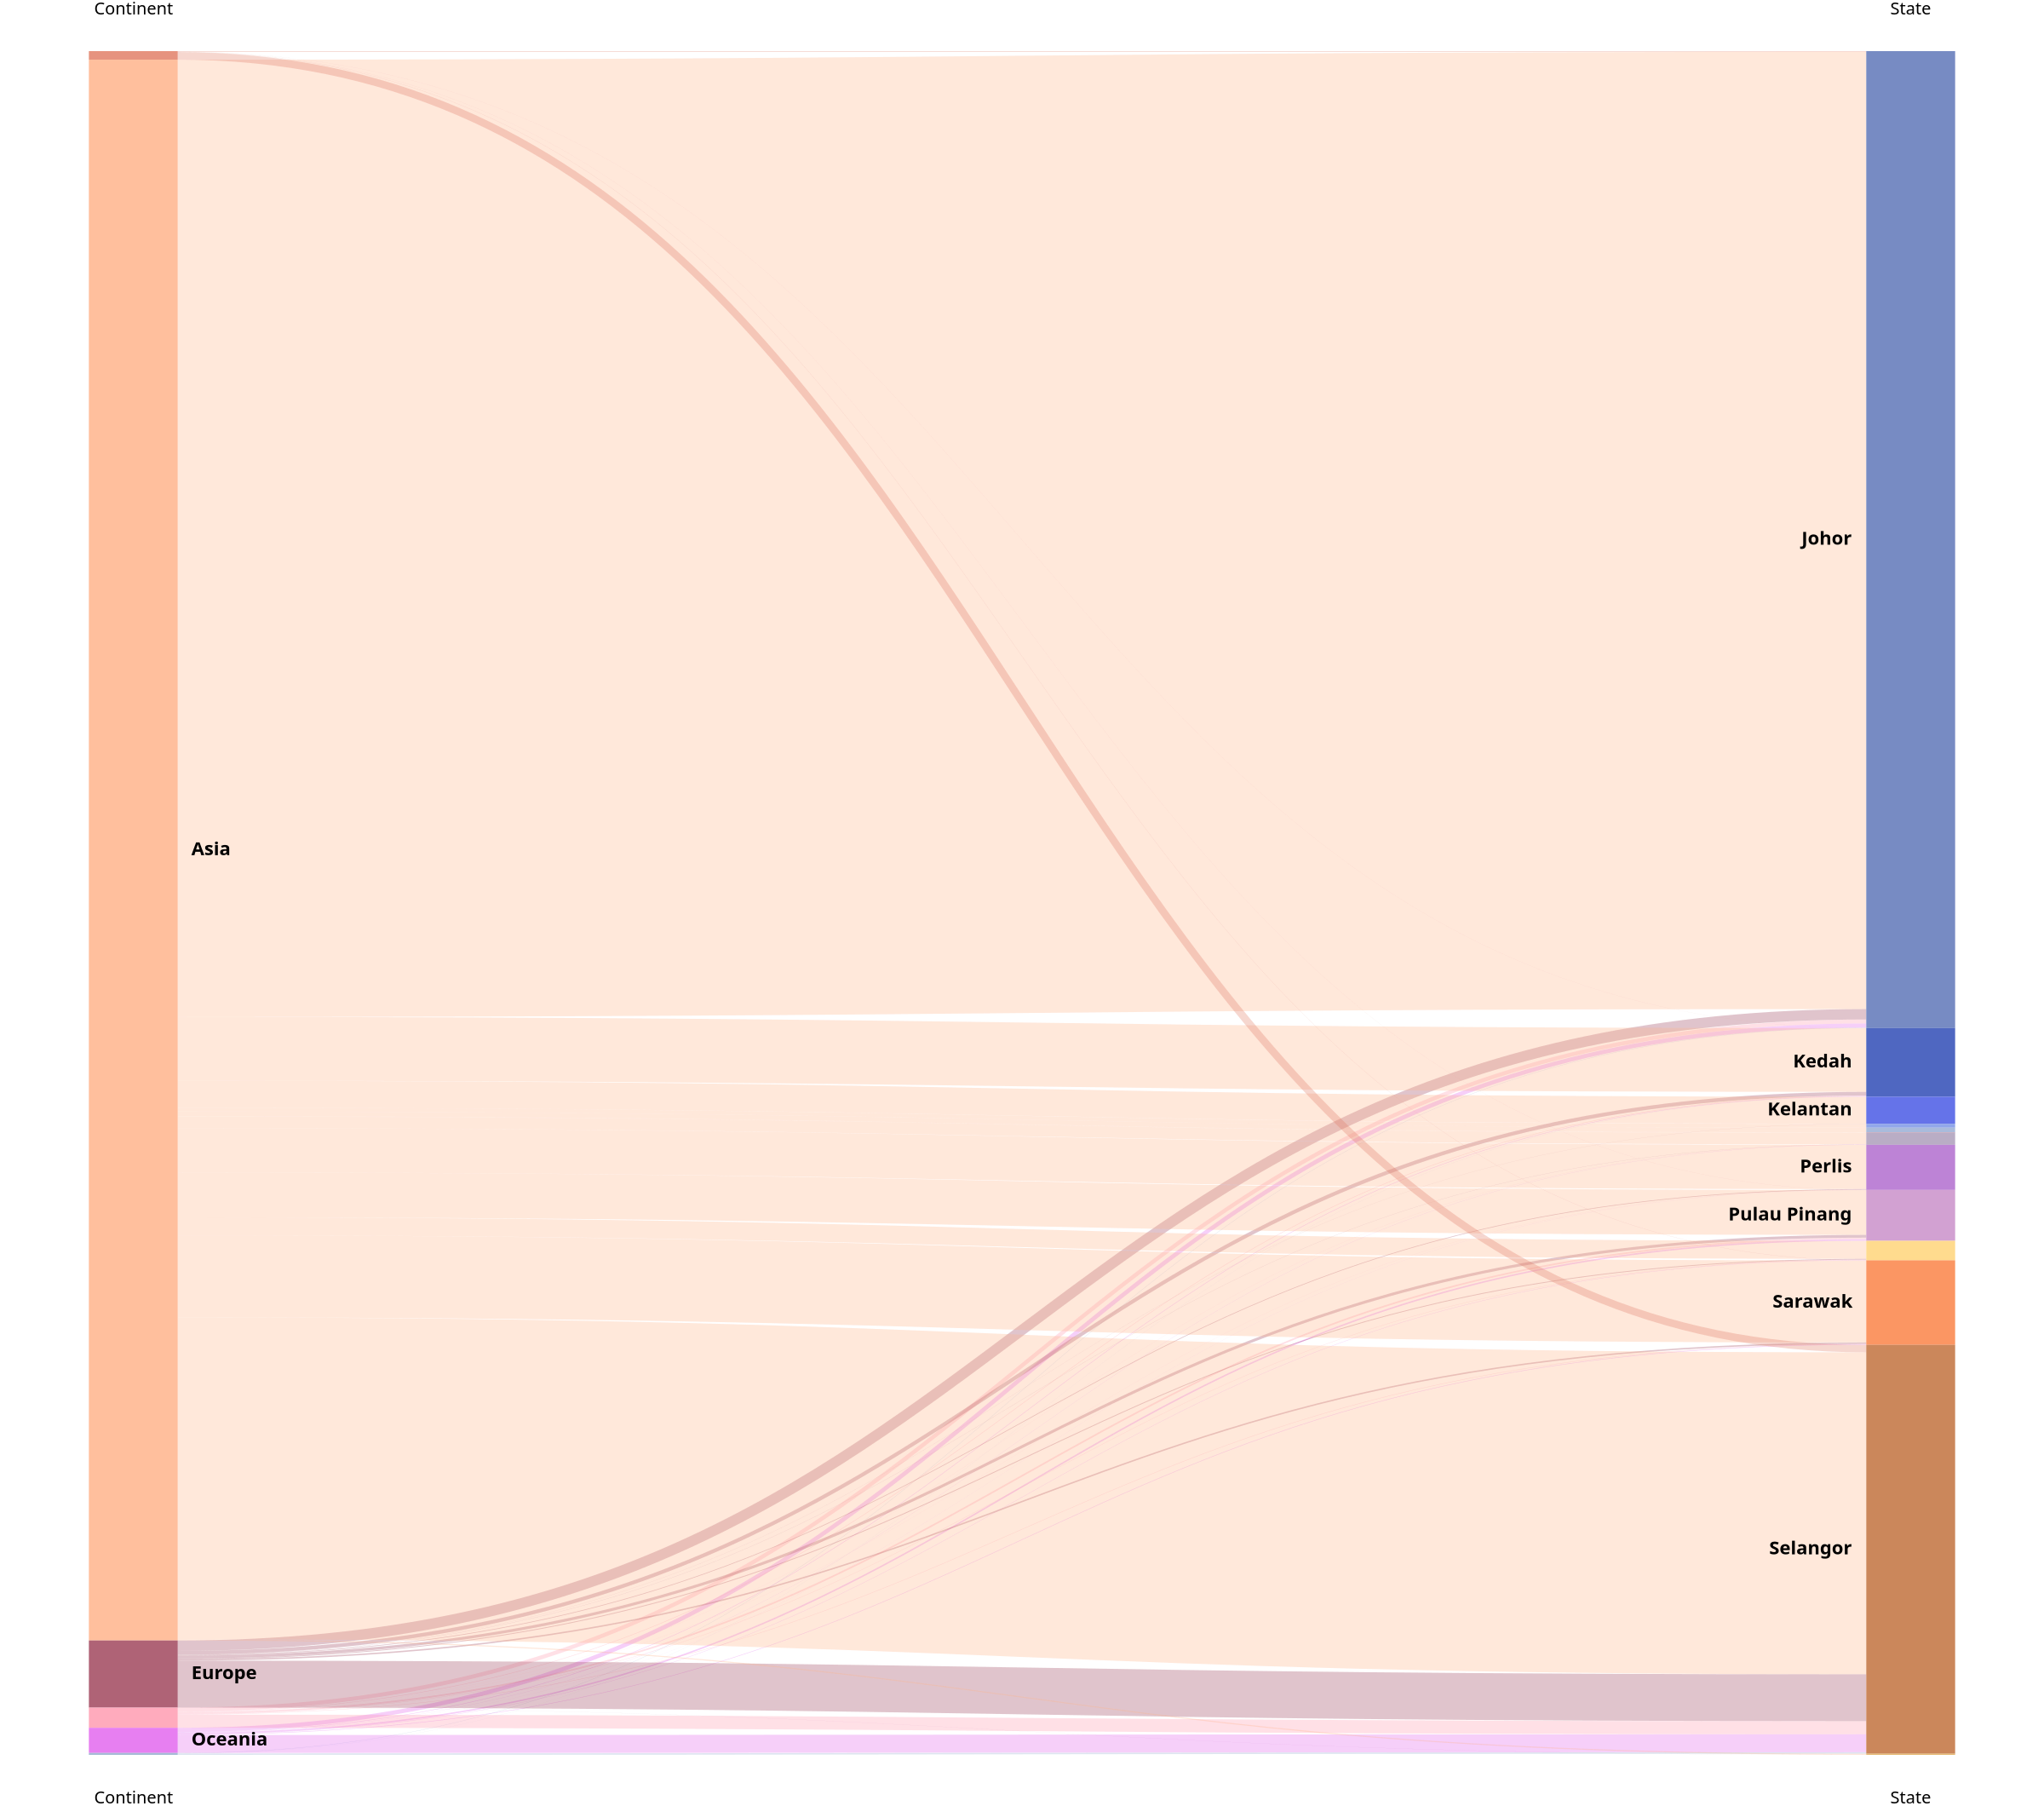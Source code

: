 {
    "$schema": "https://vega.github.io/schema/vega/v3.0.json",
    "height": 1000,
    "width": 1200,
    "data": [
      {
        "name": "rawData",
        "values" : [{
          "Continent" : "Africa",
          "State" : "Johor",
          "total_arrivals" : 21884
        },{
          "Continent" : "Antarctica",
          "State" : "Johor",
          "total_arrivals" : 2
        }, {
          "Continent" : "Asia",
          "State" : "Johor",
          "total_arrivals" : 29380526
        },{
          "Continent" : "Europe",
          "State" : "Johor",
          "total_arrivals" : 319673
        }, {
          "Continent" : "North America",
          "State" : "Johor",
          "total_arrivals" : 122783
        },{
          "Continent" : "Oceania",
          "State" : "Johor",
          "total_arrivals" : 128338
        },
        {
          "Continent" : "South America",
          "State" : "Johor",
          "total_arrivals" : 9942
        },{
          "Continent" : "Africa",
          "State" : "Kedah",
          "total_arrivals" : 2027
        }, {
          "Continent" : "Asia",
          "State" : "Kedah",
          "total_arrivals" : 1958000
        }, {
          "Continent" : "Europe",
          "State" : "Kedah",
          "total_arrivals" : 115016
        },{
          "Continent" : "North America",
          "State" : "Kedah",
          "total_arrivals" : 15306
        },{
          "Continent" : "Oceania",
          "State" : "Kedah",
          "total_arrivals" : 14761
        },{
          "Continent" : "South America",
          "State" : "Kedah",
          "total_arrivals" : 3159
        },
        {
          "Continent" : "Africa",
          "State" : "Kelantan",
          "total_arrivals" : 160
        },{
          "Continent" : "Asia",
          "State" : "Kelantan",
          "total_arrivals" : 829381
        },{
          "Continent" : "Europe",
          "State" : "Kelantan",
          "total_arrivals" : 3460
        },{
          "Continent" : "North America",
          "State" : "Kelantan",
          "total_arrivals" : 416
        },{
          "Continent" : "Oceania",
          "State" : "Kelantan",
          "total_arrivals" : 246
        },{
          "Continent" : "South America",
          "State" : "Kelantan",
          "total_arrivals" : 85
        },{
            "Continent" : "Africa",
            "State" : "Melaka",
            "total_arrivals" : 23
          },{
            "Continent" : "Asia",
            "State" : "Melaka",
            "total_arrivals" : 116081
          },{
            "Continent" : "Europe",
            "State" : "Melaka",
            "total_arrivals" : 380
          },{
            "Continent" : "North America",
            "State" : "Melaka",
            "total_arrivals" : 86
          },{
            "Continent" : "Oceania",
            "State" : "Melaka",
            "total_arrivals" : 77
          },{
            "Continent" : "South America",
            "State" : "Melaka",
            "total_arrivals" : 24
          },{
            "Continent" : "Asia",
            "State" : "Negeri Sembilan",
            "total_arrivals" : 144028
          },{
            "Continent" : "Europe",
            "State" : "Negeri Sembilan",
            "total_arrivals" : 136
          },{
            "Continent" : "North America",
            "State" : "Negeri Sembilan",
            "total_arrivals" : 7
          },{
            "Continent" : "Oceania",
            "State" : "Negeri Sembilan",
            "total_arrivals" : 22
          },{
            "Continent" : "Africa",
            "State" : "Pahang",
            "total_arrivals" : 27
          },{
            "Continent" : "Asia",
            "State" : "Pahang",
            "total_arrivals" : 10753
          },{
            "Continent" : "Europe",
            "State" : "Pahang",
            "total_arrivals" : 1139
          },{
            "Continent" : "North America",
            "State" : "Pahang",
            "total_arrivals" : 247
          },{
            "Continent" : "Oceania",
            "State" : "Pahang",
            "total_arrivals" : 430
          },{
            "Continent" : "South America",
            "State" : "Pahang",
            "total_arrivals" : 15
          },{
            "Continent" : "Africa",
            "State" : "Perak",
            "total_arrivals" : 114
          },{
            "Continent" : "Asia",
            "State" : "Perak",
            "total_arrivals" : 355007
          },{
            "Continent" : "Europe",
            "State" : "Perak",
            "total_arrivals" : 4944
          },{
            "Continent" : "North America",
            "State" : "Perak",
            "total_arrivals" : 3434
          },{
            "Continent" : "Oceania",
            "State" : "Perak",
            "total_arrivals" : 5033
          },{
            "Continent" : "South America",
            "State" : "Perak",
            "total_arrivals" : 107
          },{
            "Continent" : "Africa",
            "State" : "Perlis",
            "total_arrivals" : 465
          },{
            "Continent" : "Asia",
            "State" : "Perlis",
            "total_arrivals" : 1359369
          },{
            "Continent" : "Europe",
            "State" : "Perlis",
            "total_arrivals" : 20232
          },{
            "Continent" : "North America",
            "State" : "Perlis",
            "total_arrivals" : 3087
          },{
            "Continent" : "Oceania",
            "State" : "Perlis",
            "total_arrivals" : 2052
          },{
            "Continent" : "South America",
            "State" : "Perlis",
            "total_arrivals" : 410
          },{
            "Continent" : "Africa",
            "State" : "Pulau Pinang",
            "total_arrivals" : 2245
          },{
            "Continent" : "Asia",
            "State" : "Pulau Pinang",
            "total_arrivals" : 1377758
          },{
            "Continent" : "Europe",
            "State" : "Pulau Pinang",
            "total_arrivals" : 85636
          },{
            "Continent" : "North America",
            "State" : "Pulau Pinang",
            "total_arrivals" : 49865
          },{
            "Continent" : "Oceania",
            "State" : "Pulau Pinang",
            "total_arrivals" : 44443
          },{
            "Continent" : "South America",
            "State" : "Pulau Pinang",
            "total_arrivals" : 1075
          },{
            "Continent" : "Africa",
            "State" : "Sabah",
            "total_arrivals" : 730
          },{
            "Continent" : "Antarctica",
            "State" : "Sabah",
            "total_arrivals" : 1
          },{
            "Continent" : "Asia",
            "State" : "Sabah",
            "total_arrivals" : 553344
          },{
            "Continent" : "Europe",
            "State" : "Sabah",
            "total_arrivals" : 25131
          },{
            "Continent" : "North America",
            "State" : "Sabah",
            "total_arrivals" : 9800
          },{
            "Continent" : "Oceania",
            "State" : "Sabah",
            "total_arrivals" : 9436
          },{
            "Continent" : "South America",
            "State" : "Sabah",
            "total_arrivals" : 401
          },{
            "Continent" : "Africa",
            "State" : "Sarawak",
            "total_arrivals" : 4785
          },{
            "Continent" : "Asia",
            "State" : "Sarawak",
            "total_arrivals" : 2517657
          },{
            "Continent" : "Europe",
            "State" : "Sarawak",
            "total_arrivals" : 43583
          },{
            "Continent" : "North America",
            "State" : "Sarawak",
            "total_arrivals" : 12641
          },{
            "Continent" : "Oceania",
            "State" : "Sarawak",
            "total_arrivals" : 15188
          },{
            "Continent" : "South America",
            "State" : "Sarawak",
            "total_arrivals" : 440
          },{
            "Continent" : "Africa",
            "State" : "Selangor",
            "total_arrivals" : 230339
          },{
            "Continent" : "Antarctica",
            "State" : "Selangor",
            "total_arrivals" : 11
          },{
            "Continent" : "Asia",
            "State" : "Selangor",
            "total_arrivals" : 9882295

          },{
            "Continent" : "Europe",
            "State" : "Selangor",
            "total_arrivals" : 1437933
          },{
            "Continent" : "North America",
            "State" : "Selangor",
            "total_arrivals" : 403152
          },{
            "Continent" : "Oceania",
            "State" : "Selangor",
            "total_arrivals" : 550515
          },{
            "Continent" : "South America",
            "State" : "Selangor",
            "total_arrivals" : 44650
          },{
            "Continent" : "Africa",
            "State" : "Terengganu",
            "total_arrivals" : 5
          },{
            "Continent" : "Asia",
            "State" : "Terengganu",
            "total_arrivals" : 131

          },{
            "Continent" : "Europe",
            "State" : "Terengganu",
            "total_arrivals" : 25
          },{
            "Continent" : "North America",
            "State" : "Terengganu",
            "total_arrivals" : 9
          },{
            "Continent" : "Oceania",
            "State" : "Terengganu",
            "total_arrivals" : 11
          },{
            "Continent" : "Africa",
            "State" : "W.P. Labuan",
            "total_arrivals" : 130
          },{
            "Continent" : "Asia",
            "State" : "W.P. Labuan",
            "total_arrivals" : 33697
          },{
            "Continent" : "Europe",
            "State" : "W.P. Labuan",
            "total_arrivals" : 1926
          },{
            "Continent" : "North America",
            "State" : "W.P. Labuan",
            "total_arrivals" : 290
          },{
            "Continent" : "Oceania",
            "State" : "W.P. Labuan",
            "total_arrivals" : 282
          },{
            "Continent" : "South America",
            "State" : "W.P. Labuan",
            "total_arrivals" : 18
          }
       ],
      "transform": [
        {
          "type": "formula",
          "expr": "datum['Continent']",
          "as": "stk1"
        },
        {
          "type": "formula",
          "expr": "datum.State",
          "as": "stk2"
        },
        {
          "type": "formula",
          "expr": "datum.total_arrivals",
          "as": "size"
        }
      ]
    },
    {
      "name": "nodes",
      "source": "rawData",
      "transform": [
        {
          "type": "filter",
          "expr": "!groupSelector || groupSelector.stk1 == datum.stk1 || groupSelector.stk2 == datum.stk2"
        },
        {
          "type": "formula",
          "expr": "datum.stk1+datum.stk2",
          "as": "key"
        },
        {
          "type": "fold",
          "fields": [
            "stk1",
            "stk2"
          ],
          "as": [
            "stack",
            "grpId"
          ]
        },
        {
          "type": "formula",
          "expr": "datum.stack == 'stk1' ? datum.stk1+' '+datum.stk2 : datum.stk2+' '+datum.stk1",
          "as": "sortField"
        },
        {
          "type": "stack",
          "groupby": [
            "stack"
          ],
          "sort": {
            "field": "sortField",
            "order": "descending"
          },
          "field": "size"
        },
        {
          "type": "formula",
          "expr": "(datum.y0+datum.y1)/2",
          "as": "yc"
        }
      ]
    },
    {
      "name": "groups",
      "source": "nodes",
      "transform": [
        {
          "type": "aggregate",
          "groupby": [
            "stack",
            "grpId"
          ],
          "fields": [
            "size"
          ],
          "ops": [
            "sum"
          ],
          "as": [
            "total"
          ]
        },
        {
          "type": "stack",
          "groupby": [
            "stack"
          ],
          "sort": {
            "field": "grpId",
            "order": "descending"
          },
          "field": "total"
        },
        {
          "type": "formula",
          "expr": "scale('y', datum.y0)",
          "as": "scaledY0"
        },
        {
          "type": "formula",
          "expr": "scale('y', datum.y1)",
          "as": "scaledY1"
        },
        {
          "type": "formula",
          "expr": "datum.stack == 'stk1'",
          "as": "rightLabel"
        },
        {
          "type": "formula",
          "expr": "datum.total/domain('y')[1]",
          "as": "percentage"
        }
      ]
    },
    {
      "name": "destinationNodes",
      "source": "nodes",
      "transform": [
        {
          "type": "filter",
          "expr": "datum.stack == 'stk2'"
        }
      ]
    },
    {
      "name": "edges",
      "source": "nodes",
      "transform": [
        {
          "type": "filter",
          "expr": "datum.stack == 'stk1'"
        },
        {
          "type": "lookup",
          "from": "destinationNodes",
          "key": "key",
          "fields": [
            "key"
          ],
          "as": [
            "target"
          ]
        },
        {
          "type": "linkpath",
          "orient": "horizontal",
          "shape": "diagonal",
          "sourceY": {
            "expr": "scale('y', datum.yc)"
          },
          "sourceX": {
            "expr": "scale('x', 'stk1') + bandwidth('x')"
          },
          "targetY": {
            "expr": "scale('y', datum.target.yc)"
          },
          "targetX": {
            "expr": "scale('x', 'stk2')"
          }
        },
        {
          "type": "formula",
          "expr": "range('y')[0]-scale('y', datum.size)",
          "as": "strokeWidth"
        },
        {
          "type": "formula",
          "expr": "datum.size/domain('y')[1]",
          "as": "percentage"
        }
      ]
    }
  ],
  "scales": [
    {
      "name": "x",
      "type": "band",
      "range": "width",
      "domain": [
        "stk1",
        "stk2"
      ],
      "paddingOuter": 0.05,
      "paddingInner": 0.95
    },
    {
      "name": "y",
      "type": "linear",
      "range": "height",
      "domain": {
        "data": "nodes",
        "field": "y1"
      }
    },
    {
      "name": "color",
      "type": "ordinal",
      "range":["#90AACB", "#FF96AD", "#9C3D54", "#DF7861", "#FFB085", "#E15FED", "#005A8D", 
               "#556FB5","#2541B2", "#3F52E3", "#7692E4" ,"#93ABD3", 
                "#B7657B","#A799B7", "#AC66CC", "#C689C6", "#FFD372", 
                "#fa7c3d", "#bf6934", "#af8672", "#deab53"],
      "domain": ["South America", "North America", "Europe", "Africa", "Asia","Oceania", "Antarctica",
                  "Johor", "Kedah","Kelantan", "Melaka", "Negeri Sembilan",
                  "Pahang", "Perak", "Perlis", "Pulau Pinang", "Sabah",
                  "Sarawak", "Selangor", "Terengganu", "W.P. Labuan"]

    },
    {
      "name": "stackNames",
      "type": "ordinal",
      "range": [
        "Continent",
        "State"
      ],
      "domain": [
        "stk1",
        "stk2"
      ]
    }
  ],
  "axes": [
    {
      "orient": "bottom",
      "scale": "x",
      "domain" : false,
      "ticks" : false,
      "labelPadding" : 20,
      "encode": {
        "labels": {
          "update": {
            "text": {
              "scale": "stackNames",
              "field": "value",
              "fontWeight" : "bold",
              "fontSize" : 14
            }
          }
        }
      }
    },
    {
      "orient": "top",
      "scale": "x",
      "domain" : false,
      "ticks" : false,
      "labelPadding" : 20,
      "encode": {
        "labels": {
          "update": {
            "text": {
              "scale": "stackNames",
              "field": "value",
              "fontWeight" : "bold",
              "fontSize" : 14
            }
          }
        }
      }
    },
    {
      "orient": "left",
      "scale": "y",
      "labels" : false,
      "domain" : false,
      "ticks" : false
    }
  ],
  "marks": [
    {
      "type": "path",
      "name": "edgeMark",
      "from": {
        "data": "edges"
      },
      "clip": true,
      "encode": {
        "update": {
          "stroke": [
            {
              "test": "groupSelector && groupSelector.stack=='stk1'",
              "scale": "color",
              "field": "stk2"
            },
            {
              "scale":"color", "field":"stk1"
            }
          ],
          "strokeWidth": {
            "field": "strokeWidth"
          },
          "path": {
            "field": "path"
          },
          "strokeOpacity": {
            "signal": "!groupSelector && (groupHover.stk1 == datum.stk1 || groupHover.stk2 == datum.stk2) ? 0.9 : 0.3"
          },
          "zindex": {
            "signal": "!groupSelector && (groupHover.stk1 == datum.stk1 || groupHover.stk2 == datum.stk2) ? 1 : 0"
          },
          "tooltip": {
            "signal": "{\"Tourist from Continent\": datum.stk1, \"State\": datum.stk2, \"Total Arrivals\":format(datum.size, ',.0f')}"
          }
        },
        "hover": {
          "strokeOpacity": {
            "value": 1
          }
        }
      }
    },
    {
      "type": "rect",
      "name": "groupMark",
      "from": {
        "data": "groups"
      },
      "encode": {
        "enter": {
          "fill": {
            "scale": "color", 
            "field" : "grpId"
          },
          "width": {
            "scale": "x",
            "band": 1
          }
        },
        "update": {
          "x": {
            "scale": "x",
            "field": "stack"
          },
          "y": {
            "field": "scaledY0"
          },
          "y2": {
            "field": "scaledY1"
          },
          "fillOpacity": {
            "value": 0.8
          },
          "tooltip": {
            "signal": "datum.grpId + ' has ' + format(datum.total, ',.0f') + ' total tourist arrivals.'"
          }
        },
        "hover": {
          "fillOpacity": {
            "value": 1
          }
        }
      }
    },
    {
      "type": "text",
      "from": {
        "data": "groups"
      },
      "interactive": false,
      "encode": {
        "update": {
          "x": {
            "signal": "scale('x', datum.stack) + (datum.rightLabel ? bandwidth('x') + 8 : -8)"
          },
          "yc": {
            "signal": "(datum.scaledY0 + datum.scaledY1)/2"
          },
          "align": {
            "signal": "datum.rightLabel ? 'left' : 'right'"
          },
          "baseline": {
            "value": "middle"
          },
          "fontWeight": {
            "value": "bold"
          },
          "text": {
            "signal": "abs(datum.scaledY0-datum.scaledY1) > 13 ? datum.grpId : ''"
          }
        }
      }
    },
    {
      "type": "group",
      "data": [
        {
          "name": "dataForShowAll",
          "values": [
            {}
          ],
          "transform": [
            {
              "type": "filter",
              "expr": "groupSelector"
            }
          ]
        }
      ],
      "encode": {
        "enter": {
          "xc": {
            "signal": "width/2"
          },
          "y": {
            "value": 30
          },
          "width": {
            "value": 80
          },
          "height": {
            "value": 30
          }
        }
      },
      "marks": [
        {
          "type": "group",
          "name": "groupReset",
          "from": {
            "data": "dataForShowAll"
          },
          "encode": {
            "enter": {
              "cornerRadius": {
                "value": 6
              },
              "fill": {
                "value": "#f5f5f5"
              },
              "stroke": {
                "value": "#c1c1c1"
              },
              "strokeWidth": {
                "value": 2
              },
              "height": {
                "field": {
                  "group": "height"
                }
              },
              "width": {
                "field": {
                  "group": "width"
                }
              }
            },
            "update": {
              "opacity": {
                "value": 1
              }
            },
            "hover": {
              "opacity": {
                "value": 0.7
              }
            }
          },
          "marks": [
            {
              "type": "text",
              "interactive": false,
              "encode": {
                "enter": {
                  "xc": {
                    "field": {
                      "group": "width"
                    },
                    "mult": 0.5
                  },
                  "yc": {
                    "field": {
                      "group": "height"
                    },
                    "mult": 0.5,
                    "offset": 2
                  },
                  "align": {
                    "value": "center"
                  },
                  "baseline": {
                    "value": "middle"
                  },
                  "fontWeight": {
                    "value": "bold"
                  },
                  "text": {
                    "value": "Show All"
                  }
                }
              }
            }
          ]
        }
      ]
    }
  ],
  "signals": [
    {
      "name": "groupHover",
      "value": {},
      "on": [
        {
          "events": "@groupMark:mouseover",
          "update": "{stk1:datum.stack=='stk1' && datum.grpId, stk2:datum.stack=='stk2' && datum.grpId}"
        },
        {
          "events": "mouseout",
          "update": "{}"
        }
      ]
    },
    {
      "name": "groupSelector",
      "value": false,
      "on": [
        {
          "events": "@groupMark:click!",
          "update": "{stack:datum.stack, stk1:datum.stack=='stk1' && datum.grpId, stk2:datum.stack=='stk2' && datum.grpId}"
        },
    
        {
          "events": [
            {
              "type": "click",
              "markname": "groupReset"
            },
            {
              "type": "dblclick"
            }
          ],
          "update": "false"
        }
      ]
    }
  ],
  "config": {"view": {"stroke": null}, 
  "background": null}
  }
  
  
  